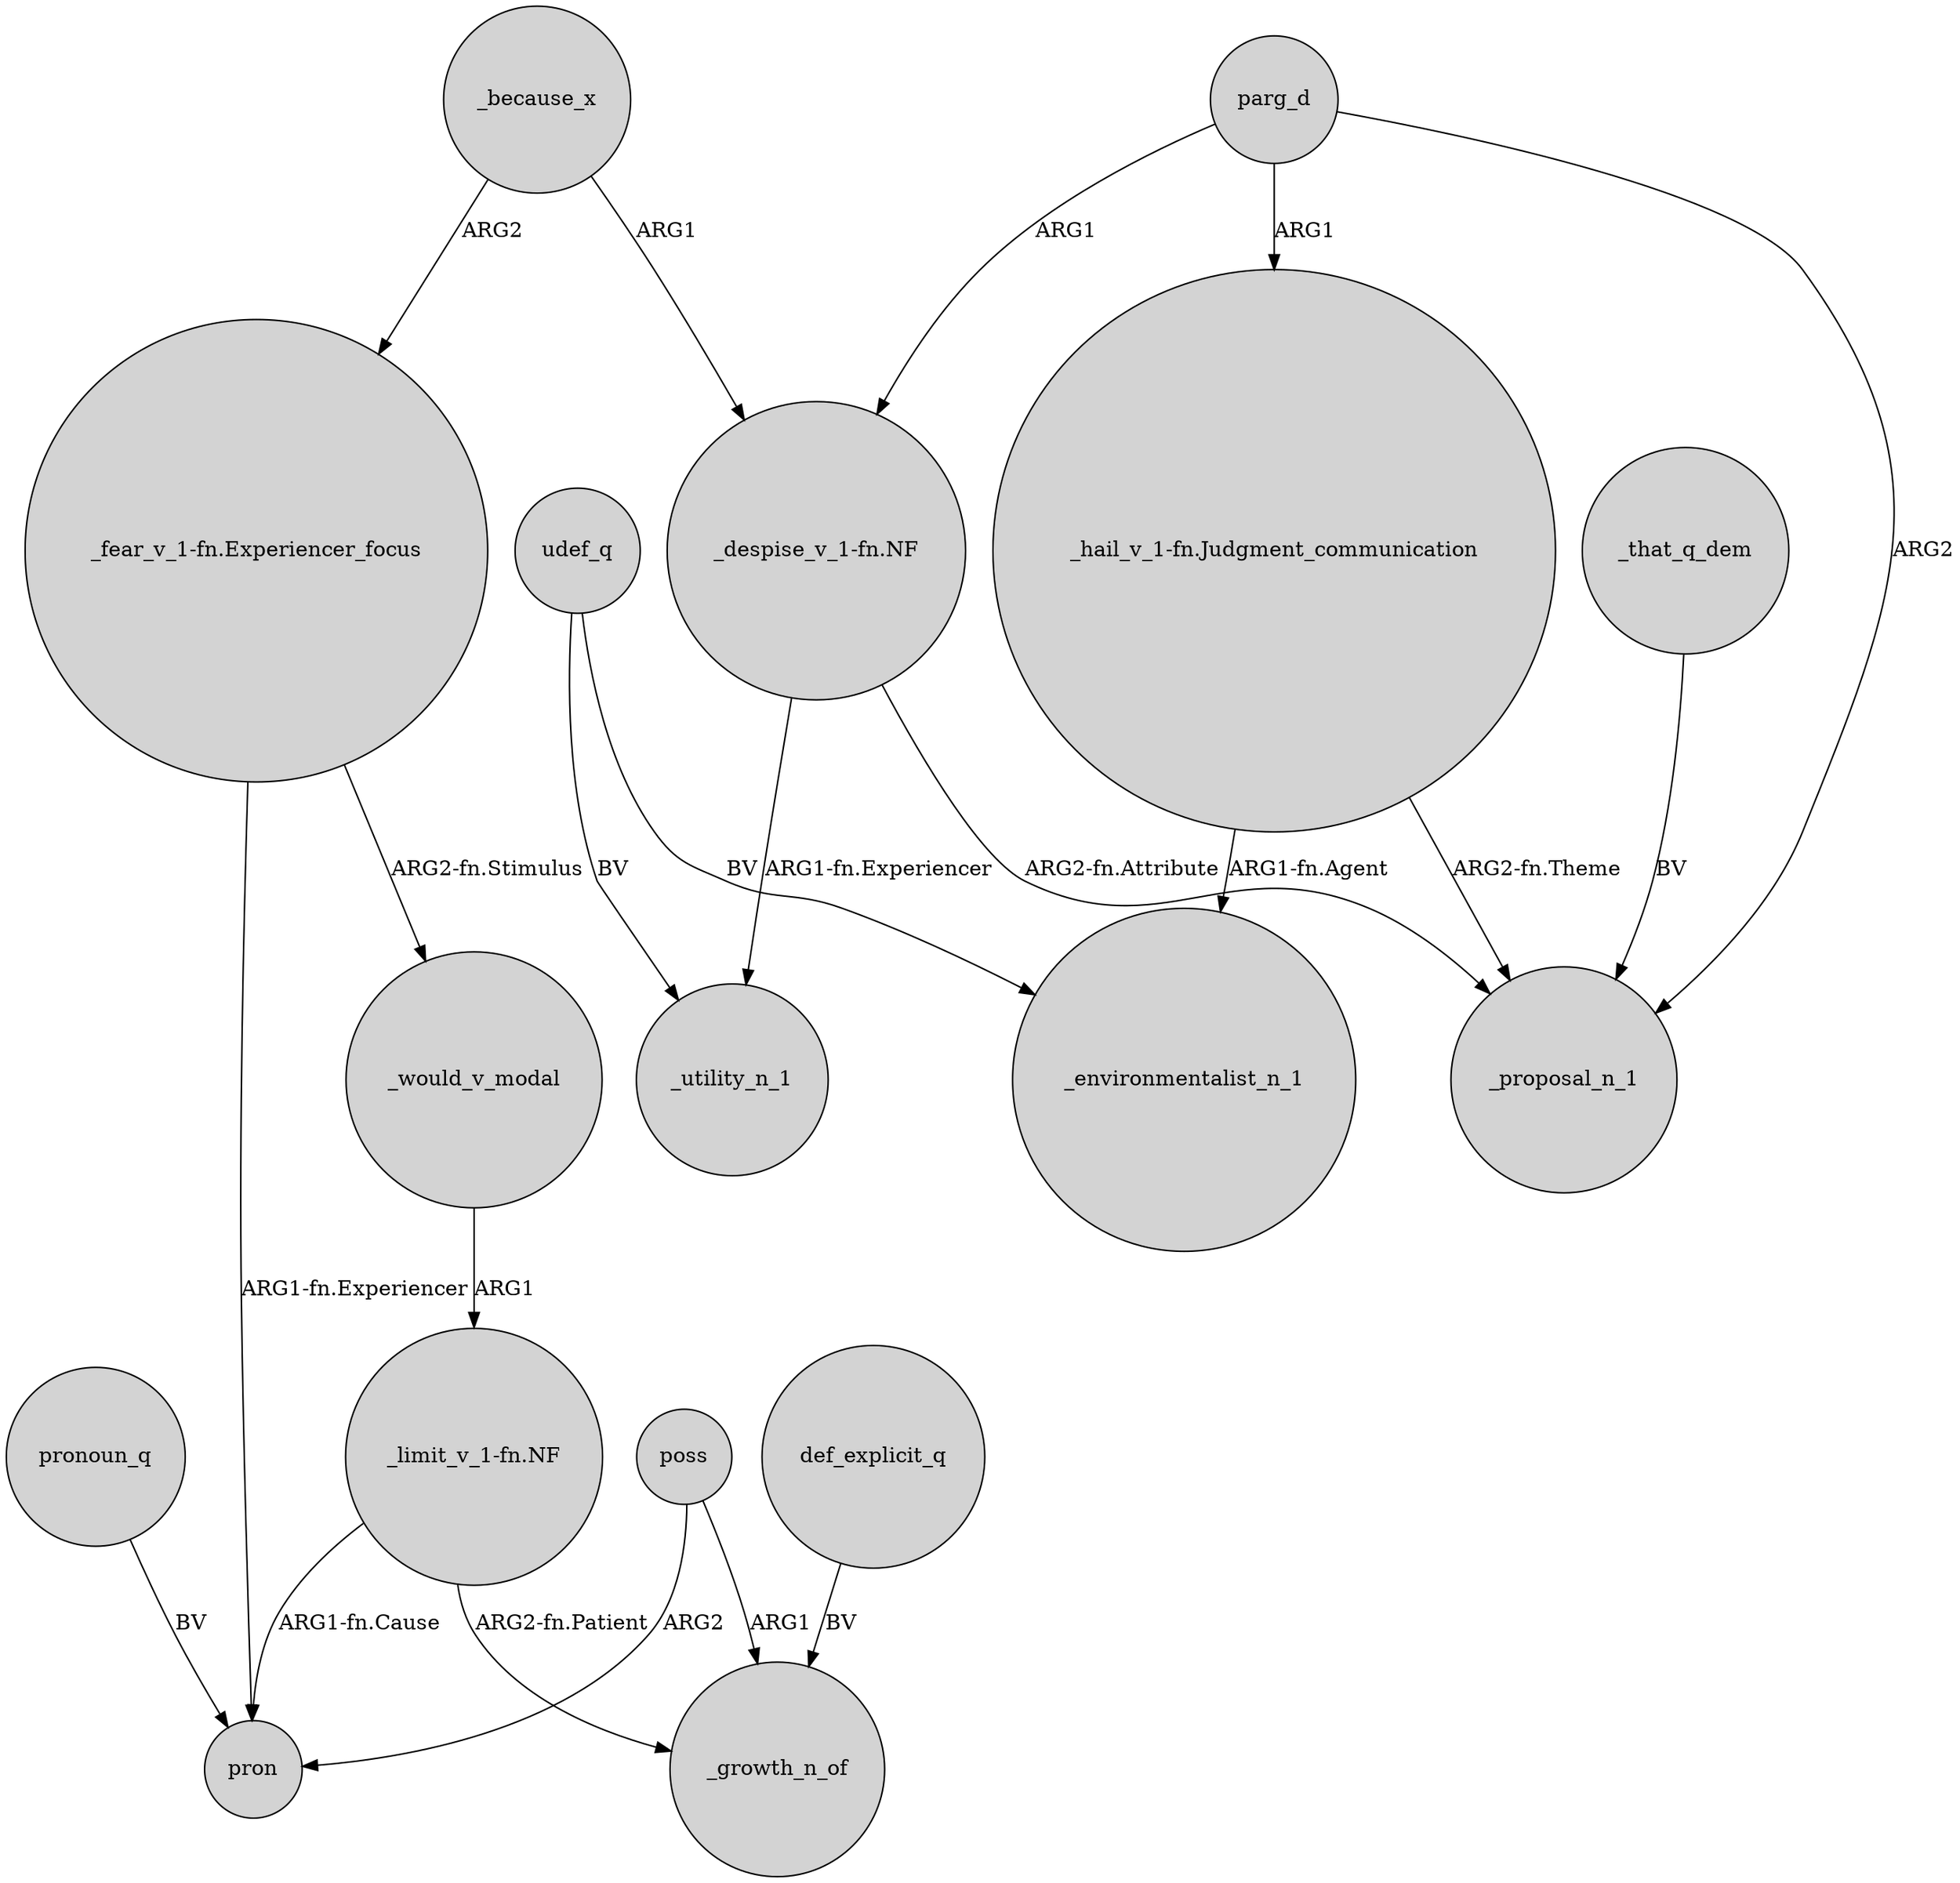 digraph {
	node [shape=circle style=filled]
	_because_x -> "_despise_v_1-fn.NF" [label=ARG1]
	parg_d -> "_despise_v_1-fn.NF" [label=ARG1]
	poss -> pron [label=ARG2]
	"_hail_v_1-fn.Judgment_communication" -> _environmentalist_n_1 [label="ARG1-fn.Agent"]
	poss -> _growth_n_of [label=ARG1]
	"_fear_v_1-fn.Experiencer_focus" -> pron [label="ARG1-fn.Experiencer"]
	_would_v_modal -> "_limit_v_1-fn.NF" [label=ARG1]
	udef_q -> _utility_n_1 [label=BV]
	"_fear_v_1-fn.Experiencer_focus" -> _would_v_modal [label="ARG2-fn.Stimulus"]
	pronoun_q -> pron [label=BV]
	"_despise_v_1-fn.NF" -> _proposal_n_1 [label="ARG2-fn.Attribute"]
	"_limit_v_1-fn.NF" -> _growth_n_of [label="ARG2-fn.Patient"]
	parg_d -> "_hail_v_1-fn.Judgment_communication" [label=ARG1]
	"_despise_v_1-fn.NF" -> _utility_n_1 [label="ARG1-fn.Experiencer"]
	"_limit_v_1-fn.NF" -> pron [label="ARG1-fn.Cause"]
	parg_d -> _proposal_n_1 [label=ARG2]
	"_hail_v_1-fn.Judgment_communication" -> _proposal_n_1 [label="ARG2-fn.Theme"]
	_because_x -> "_fear_v_1-fn.Experiencer_focus" [label=ARG2]
	_that_q_dem -> _proposal_n_1 [label=BV]
	udef_q -> _environmentalist_n_1 [label=BV]
	def_explicit_q -> _growth_n_of [label=BV]
}
